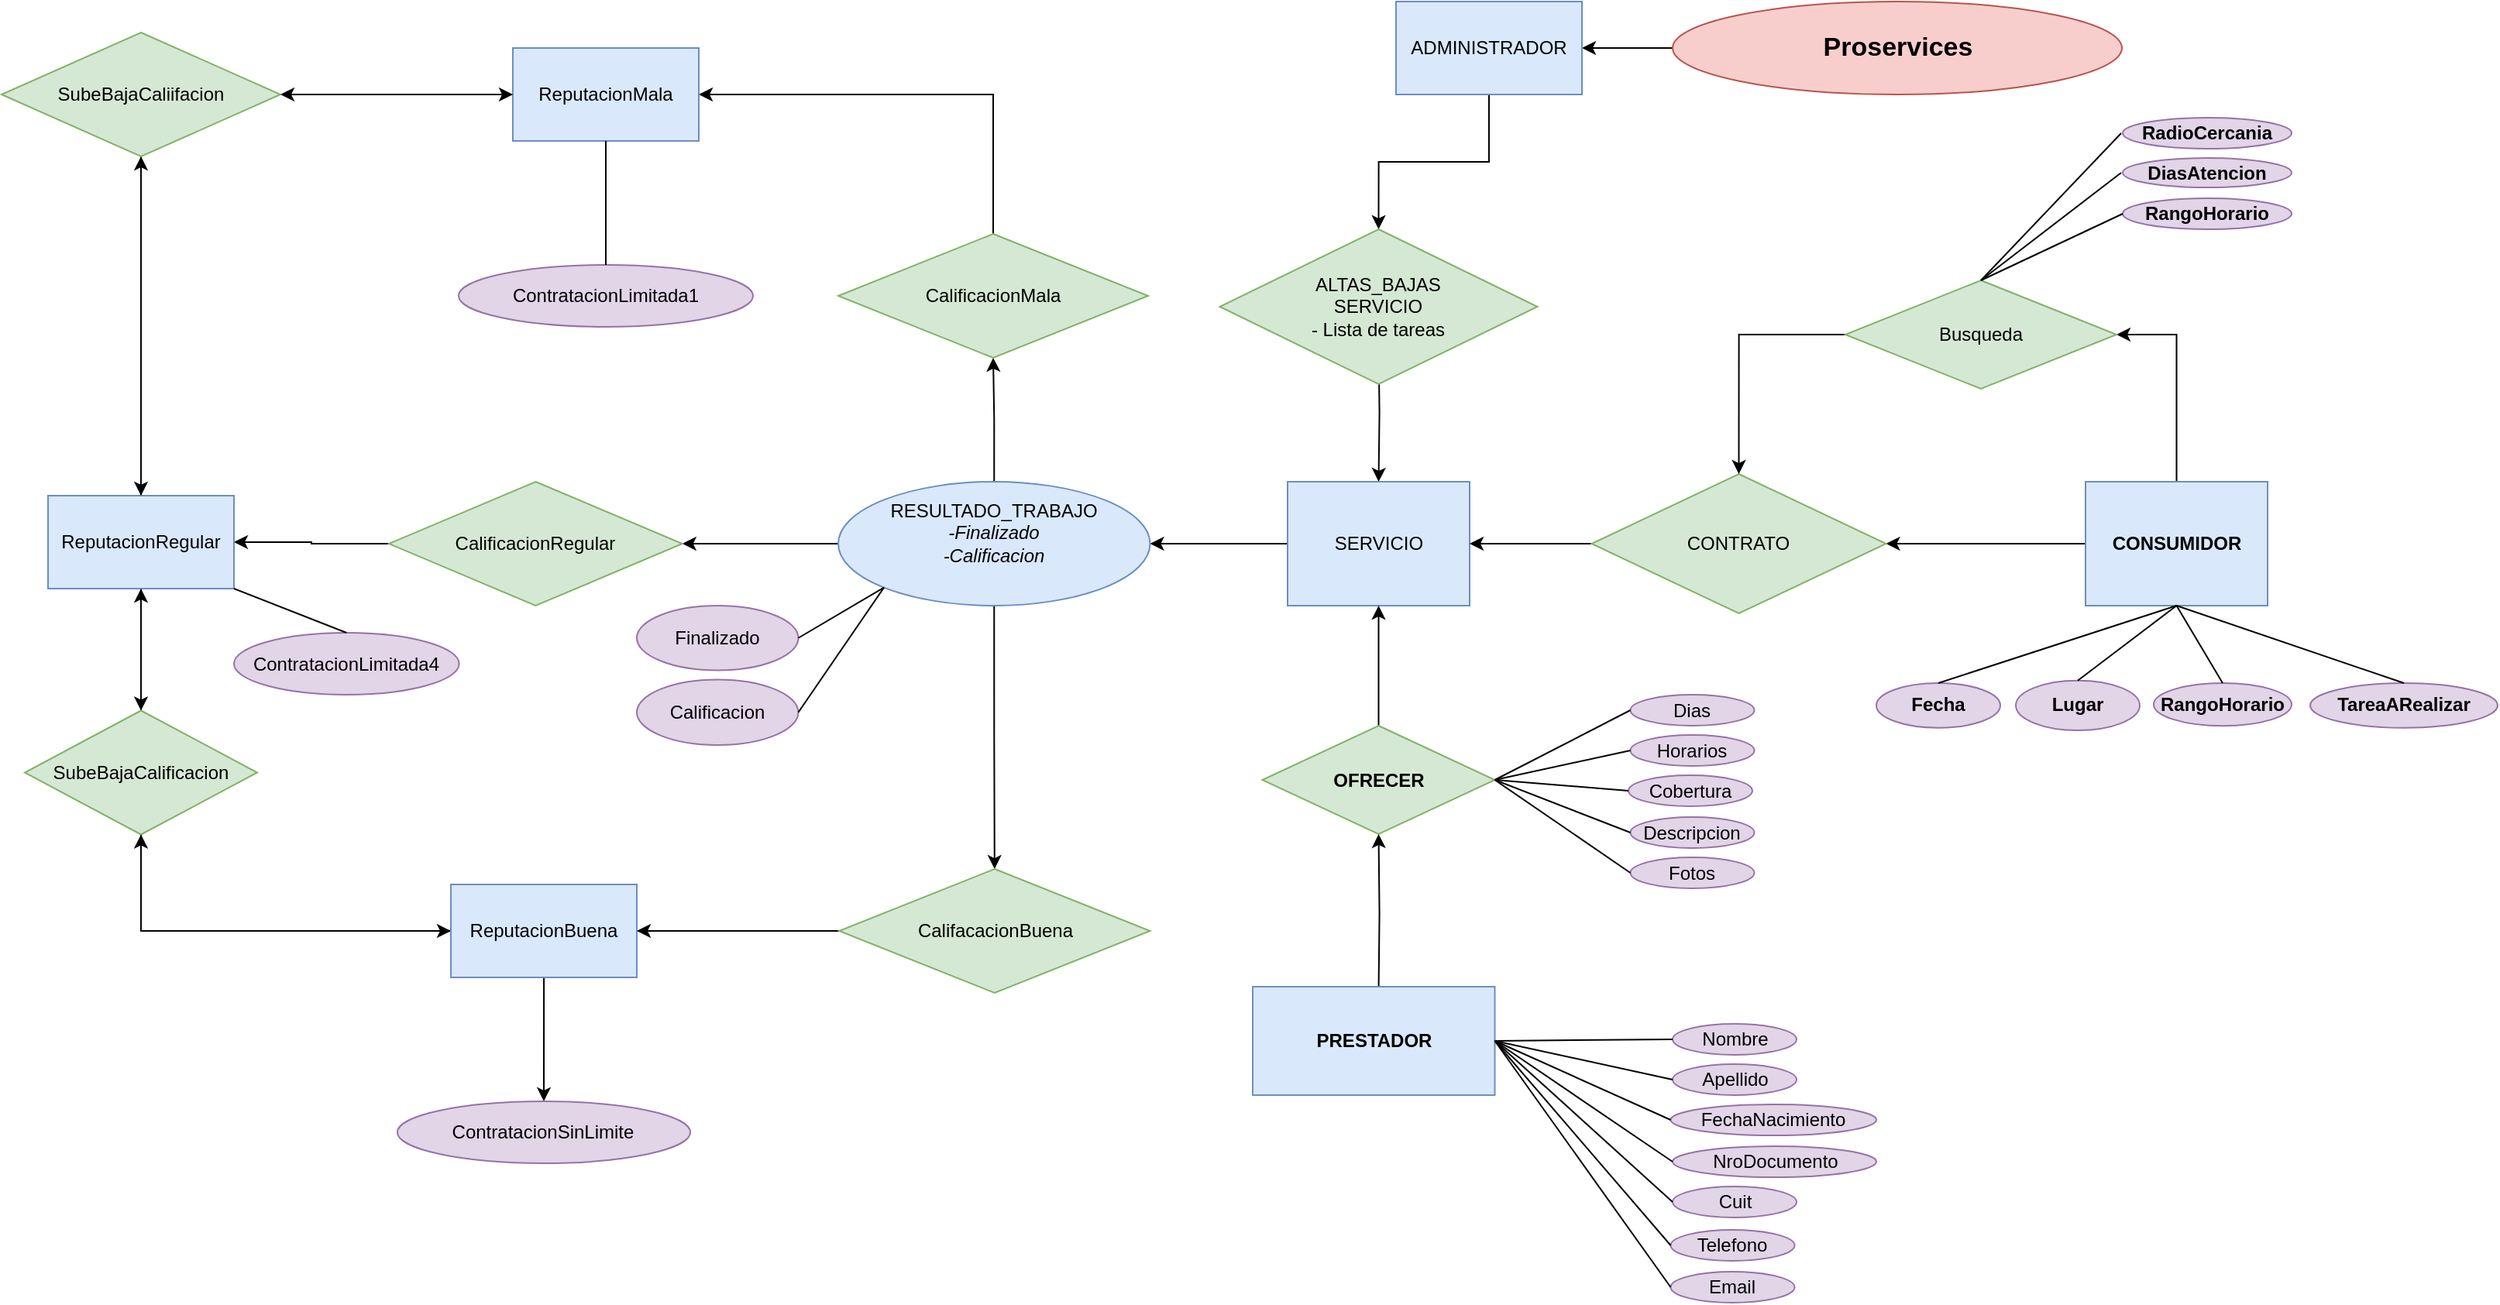 <mxfile version="22.1.3" type="device">
  <diagram name="Página-1" id="ORwudosIWT2M_ZV55Y6_">
    <mxGraphModel dx="2441" dy="856" grid="1" gridSize="10" guides="1" tooltips="1" connect="1" arrows="1" fold="1" page="1" pageScale="1" pageWidth="827" pageHeight="1169" background="none" math="0" shadow="0">
      <root>
        <mxCell id="0" />
        <mxCell id="1" parent="0" />
        <mxCell id="EKwut9ztzNgbHUZFUR4z-126" style="edgeStyle=orthogonalEdgeStyle;rounded=0;orthogonalLoop=1;jettySize=auto;html=1;entryX=1;entryY=0.5;entryDx=0;entryDy=0;fontFamily=Helvetica;fontSize=12;fontColor=default;" edge="1" parent="1" source="EKwut9ztzNgbHUZFUR4z-6" target="EKwut9ztzNgbHUZFUR4z-7">
          <mxGeometry relative="1" as="geometry" />
        </mxCell>
        <mxCell id="EKwut9ztzNgbHUZFUR4z-6" value="&lt;font style=&quot;font-size: 17px;&quot;&gt;&lt;b&gt;Proservices&lt;/b&gt;&lt;/font&gt;" style="ellipse;whiteSpace=wrap;html=1;fillColor=#f8cecc;strokeColor=#b85450;" vertex="1" parent="1">
          <mxGeometry x="358.5" y="10" width="290" height="60" as="geometry" />
        </mxCell>
        <mxCell id="EKwut9ztzNgbHUZFUR4z-125" style="edgeStyle=orthogonalEdgeStyle;rounded=0;orthogonalLoop=1;jettySize=auto;html=1;exitX=0.5;exitY=1;exitDx=0;exitDy=0;entryX=0.5;entryY=0;entryDx=0;entryDy=0;fontFamily=Helvetica;fontSize=12;fontColor=default;" edge="1" parent="1" source="EKwut9ztzNgbHUZFUR4z-7" target="EKwut9ztzNgbHUZFUR4z-9">
          <mxGeometry relative="1" as="geometry" />
        </mxCell>
        <mxCell id="EKwut9ztzNgbHUZFUR4z-7" value="ADMINISTRADOR" style="whiteSpace=wrap;html=1;fillColor=#dae8fc;strokeColor=#6c8ebf;" vertex="1" parent="1">
          <mxGeometry x="180" y="10" width="120" height="60" as="geometry" />
        </mxCell>
        <mxCell id="EKwut9ztzNgbHUZFUR4z-12" value="" style="edgeStyle=orthogonalEdgeStyle;rounded=0;orthogonalLoop=1;jettySize=auto;html=1;" edge="1" parent="1" target="EKwut9ztzNgbHUZFUR4z-11">
          <mxGeometry relative="1" as="geometry">
            <mxPoint x="168.75" y="230" as="sourcePoint" />
          </mxGeometry>
        </mxCell>
        <mxCell id="EKwut9ztzNgbHUZFUR4z-9" value="ALTAS_BAJAS&lt;br&gt;SERVICIO&lt;br&gt;- Lista de tareas" style="rhombus;whiteSpace=wrap;html=1;fillColor=#d5e8d4;strokeColor=#82b366;" vertex="1" parent="1">
          <mxGeometry x="66.25" y="157" width="205" height="100" as="geometry" />
        </mxCell>
        <mxCell id="EKwut9ztzNgbHUZFUR4z-39" value="" style="edgeStyle=orthogonalEdgeStyle;rounded=0;orthogonalLoop=1;jettySize=auto;html=1;" edge="1" parent="1" source="EKwut9ztzNgbHUZFUR4z-11" target="EKwut9ztzNgbHUZFUR4z-38">
          <mxGeometry relative="1" as="geometry" />
        </mxCell>
        <mxCell id="EKwut9ztzNgbHUZFUR4z-11" value="SERVICIO" style="whiteSpace=wrap;html=1;fillColor=#dae8fc;strokeColor=#6c8ebf;" vertex="1" parent="1">
          <mxGeometry x="110" y="320" width="117.5" height="80" as="geometry" />
        </mxCell>
        <mxCell id="EKwut9ztzNgbHUZFUR4z-23" style="edgeStyle=orthogonalEdgeStyle;rounded=0;orthogonalLoop=1;jettySize=auto;html=1;entryX=0.5;entryY=1;entryDx=0;entryDy=0;exitX=0.5;exitY=0;exitDx=0;exitDy=0;" edge="1" parent="1" source="EKwut9ztzNgbHUZFUR4z-14" target="EKwut9ztzNgbHUZFUR4z-11">
          <mxGeometry relative="1" as="geometry">
            <mxPoint x="168.85" y="450.054" as="sourcePoint" />
          </mxGeometry>
        </mxCell>
        <mxCell id="EKwut9ztzNgbHUZFUR4z-14" value="&lt;b&gt;OFRECER&lt;/b&gt;" style="rhombus;whiteSpace=wrap;html=1;fillColor=#d5e8d4;strokeColor=#82b366;" vertex="1" parent="1">
          <mxGeometry x="93.75" y="477.5" width="150" height="70" as="geometry" />
        </mxCell>
        <mxCell id="EKwut9ztzNgbHUZFUR4z-21" style="edgeStyle=orthogonalEdgeStyle;rounded=0;orthogonalLoop=1;jettySize=auto;html=1;exitX=0.5;exitY=0;exitDx=0;exitDy=0;entryX=0.5;entryY=1;entryDx=0;entryDy=0;" edge="1" parent="1" target="EKwut9ztzNgbHUZFUR4z-14">
          <mxGeometry relative="1" as="geometry">
            <mxPoint x="168.75" y="650" as="sourcePoint" />
            <mxPoint x="169" y="590" as="targetPoint" />
          </mxGeometry>
        </mxCell>
        <mxCell id="EKwut9ztzNgbHUZFUR4z-16" value="&lt;b&gt;PRESTADOR&lt;br&gt;&lt;/b&gt;" style="whiteSpace=wrap;html=1;fillColor=#dae8fc;strokeColor=#6c8ebf;align=center;" vertex="1" parent="1">
          <mxGeometry x="87.5" y="646" width="156.25" height="70" as="geometry" />
        </mxCell>
        <mxCell id="EKwut9ztzNgbHUZFUR4z-31" style="edgeStyle=orthogonalEdgeStyle;rounded=0;orthogonalLoop=1;jettySize=auto;html=1;exitX=0;exitY=0.5;exitDx=0;exitDy=0;entryX=1;entryY=0.5;entryDx=0;entryDy=0;" edge="1" parent="1" source="EKwut9ztzNgbHUZFUR4z-24" target="EKwut9ztzNgbHUZFUR4z-27">
          <mxGeometry relative="1" as="geometry" />
        </mxCell>
        <mxCell id="EKwut9ztzNgbHUZFUR4z-112" value="" style="edgeStyle=orthogonalEdgeStyle;rounded=0;orthogonalLoop=1;jettySize=auto;html=1;fontFamily=Helvetica;fontSize=12;fontColor=default;entryX=1;entryY=0.5;entryDx=0;entryDy=0;" edge="1" parent="1" source="EKwut9ztzNgbHUZFUR4z-24" target="EKwut9ztzNgbHUZFUR4z-111">
          <mxGeometry relative="1" as="geometry" />
        </mxCell>
        <mxCell id="EKwut9ztzNgbHUZFUR4z-24" value="&lt;b&gt;CONSUMIDOR&lt;/b&gt;" style="whiteSpace=wrap;html=1;fillColor=#dae8fc;strokeColor=#6c8ebf;" vertex="1" parent="1">
          <mxGeometry x="625" y="320" width="117.5" height="80" as="geometry" />
        </mxCell>
        <mxCell id="EKwut9ztzNgbHUZFUR4z-34" style="edgeStyle=orthogonalEdgeStyle;rounded=0;orthogonalLoop=1;jettySize=auto;html=1;exitX=0;exitY=0.5;exitDx=0;exitDy=0;entryX=1;entryY=0.5;entryDx=0;entryDy=0;" edge="1" parent="1" source="EKwut9ztzNgbHUZFUR4z-27" target="EKwut9ztzNgbHUZFUR4z-11">
          <mxGeometry relative="1" as="geometry" />
        </mxCell>
        <mxCell id="EKwut9ztzNgbHUZFUR4z-27" value="CONTRATO" style="rhombus;whiteSpace=wrap;html=1;fillColor=#d5e8d4;strokeColor=#82b366;" vertex="1" parent="1">
          <mxGeometry x="306.25" y="315" width="190" height="90" as="geometry" />
        </mxCell>
        <mxCell id="EKwut9ztzNgbHUZFUR4z-42" value="" style="edgeStyle=orthogonalEdgeStyle;rounded=0;orthogonalLoop=1;jettySize=auto;html=1;" edge="1" parent="1" source="EKwut9ztzNgbHUZFUR4z-38" target="EKwut9ztzNgbHUZFUR4z-41">
          <mxGeometry relative="1" as="geometry" />
        </mxCell>
        <mxCell id="EKwut9ztzNgbHUZFUR4z-44" value="" style="edgeStyle=orthogonalEdgeStyle;rounded=0;orthogonalLoop=1;jettySize=auto;html=1;" edge="1" parent="1" source="EKwut9ztzNgbHUZFUR4z-38" target="EKwut9ztzNgbHUZFUR4z-43">
          <mxGeometry relative="1" as="geometry" />
        </mxCell>
        <mxCell id="EKwut9ztzNgbHUZFUR4z-46" value="" style="edgeStyle=orthogonalEdgeStyle;rounded=0;orthogonalLoop=1;jettySize=auto;html=1;" edge="1" parent="1" source="EKwut9ztzNgbHUZFUR4z-38" target="EKwut9ztzNgbHUZFUR4z-45">
          <mxGeometry relative="1" as="geometry" />
        </mxCell>
        <mxCell id="EKwut9ztzNgbHUZFUR4z-38" value="RESULTADO_TRABAJO&lt;br&gt;&lt;i&gt;-Finalizado&lt;br&gt;-Calificacion&lt;br&gt;&lt;br&gt;&lt;/i&gt;" style="ellipse;whiteSpace=wrap;html=1;fillColor=#dae8fc;strokeColor=#6c8ebf;" vertex="1" parent="1">
          <mxGeometry x="-180" y="320" width="201.25" height="80" as="geometry" />
        </mxCell>
        <mxCell id="EKwut9ztzNgbHUZFUR4z-131" style="edgeStyle=orthogonalEdgeStyle;rounded=0;orthogonalLoop=1;jettySize=auto;html=1;exitX=0.5;exitY=0;exitDx=0;exitDy=0;entryX=1;entryY=0.5;entryDx=0;entryDy=0;fontFamily=Helvetica;fontSize=12;fontColor=default;" edge="1" parent="1" source="EKwut9ztzNgbHUZFUR4z-41" target="EKwut9ztzNgbHUZFUR4z-129">
          <mxGeometry relative="1" as="geometry">
            <Array as="points">
              <mxPoint x="-80" y="70" />
            </Array>
          </mxGeometry>
        </mxCell>
        <mxCell id="EKwut9ztzNgbHUZFUR4z-41" value="CalificacionMala" style="rhombus;whiteSpace=wrap;html=1;fillColor=#d5e8d4;strokeColor=#82b366;" vertex="1" parent="1">
          <mxGeometry x="-180" y="160" width="200" height="80" as="geometry" />
        </mxCell>
        <mxCell id="EKwut9ztzNgbHUZFUR4z-133" value="" style="edgeStyle=orthogonalEdgeStyle;rounded=0;orthogonalLoop=1;jettySize=auto;html=1;fontFamily=Helvetica;fontSize=12;fontColor=default;" edge="1" parent="1" source="EKwut9ztzNgbHUZFUR4z-43" target="EKwut9ztzNgbHUZFUR4z-132">
          <mxGeometry relative="1" as="geometry" />
        </mxCell>
        <mxCell id="EKwut9ztzNgbHUZFUR4z-43" value="CalificacionRegular" style="rhombus;whiteSpace=wrap;html=1;fillColor=#d5e8d4;strokeColor=#82b366;" vertex="1" parent="1">
          <mxGeometry x="-470" y="320" width="189.38" height="80" as="geometry" />
        </mxCell>
        <mxCell id="EKwut9ztzNgbHUZFUR4z-106" value="" style="edgeStyle=orthogonalEdgeStyle;rounded=0;orthogonalLoop=1;jettySize=auto;html=1;fontFamily=Helvetica;fontSize=12;fontColor=default;" edge="1" parent="1" source="EKwut9ztzNgbHUZFUR4z-45" target="EKwut9ztzNgbHUZFUR4z-105">
          <mxGeometry relative="1" as="geometry" />
        </mxCell>
        <mxCell id="EKwut9ztzNgbHUZFUR4z-145" value="" style="edgeStyle=orthogonalEdgeStyle;rounded=0;orthogonalLoop=1;jettySize=auto;html=1;fontFamily=Helvetica;fontSize=12;fontColor=default;" edge="1" parent="1" source="EKwut9ztzNgbHUZFUR4z-45" target="EKwut9ztzNgbHUZFUR4z-144">
          <mxGeometry relative="1" as="geometry" />
        </mxCell>
        <mxCell id="EKwut9ztzNgbHUZFUR4z-45" value="CalifacacionBuena" style="rhombus;whiteSpace=wrap;html=1;fillColor=#d5e8d4;strokeColor=#82b366;" vertex="1" parent="1">
          <mxGeometry x="-179.38" y="570" width="200.63" height="80" as="geometry" />
        </mxCell>
        <mxCell id="EKwut9ztzNgbHUZFUR4z-49" value="Cobertura" style="ellipse;whiteSpace=wrap;html=1;fillColor=#e1d5e7;strokeColor=#9673a6;" vertex="1" parent="1">
          <mxGeometry x="330" y="509.5" width="80" height="20" as="geometry" />
        </mxCell>
        <mxCell id="EKwut9ztzNgbHUZFUR4z-50" value="Descripcion" style="ellipse;whiteSpace=wrap;html=1;fillColor=#e1d5e7;strokeColor=#9673a6;" vertex="1" parent="1">
          <mxGeometry x="331.25" y="536.5" width="80" height="20" as="geometry" />
        </mxCell>
        <mxCell id="EKwut9ztzNgbHUZFUR4z-56" value="Fotos" style="ellipse;whiteSpace=wrap;html=1;fillColor=#e1d5e7;strokeColor=#9673a6;" vertex="1" parent="1">
          <mxGeometry x="331.25" y="562.5" width="80" height="20" as="geometry" />
        </mxCell>
        <mxCell id="EKwut9ztzNgbHUZFUR4z-57" value="Horarios" style="ellipse;whiteSpace=wrap;html=1;fillColor=#e1d5e7;strokeColor=#9673a6;" vertex="1" parent="1">
          <mxGeometry x="331.25" y="483.5" width="80" height="20" as="geometry" />
        </mxCell>
        <mxCell id="EKwut9ztzNgbHUZFUR4z-59" value="Dias" style="ellipse;whiteSpace=wrap;html=1;fillColor=#e1d5e7;strokeColor=#9673a6;" vertex="1" parent="1">
          <mxGeometry x="331.25" y="457.5" width="80" height="20" as="geometry" />
        </mxCell>
        <mxCell id="EKwut9ztzNgbHUZFUR4z-63" value="" style="endArrow=none;html=1;rounded=0;fontFamily=Helvetica;fontSize=12;fontColor=default;entryX=0;entryY=0.5;entryDx=0;entryDy=0;exitX=1;exitY=0.5;exitDx=0;exitDy=0;" edge="1" parent="1" source="EKwut9ztzNgbHUZFUR4z-14" target="EKwut9ztzNgbHUZFUR4z-59">
          <mxGeometry width="50" height="50" relative="1" as="geometry">
            <mxPoint x="340" y="530" as="sourcePoint" />
            <mxPoint x="390" y="480" as="targetPoint" />
            <Array as="points" />
          </mxGeometry>
        </mxCell>
        <mxCell id="EKwut9ztzNgbHUZFUR4z-64" value="" style="endArrow=none;html=1;rounded=0;fontFamily=Helvetica;fontSize=12;fontColor=default;exitX=0;exitY=0.5;exitDx=0;exitDy=0;entryX=1;entryY=0.5;entryDx=0;entryDy=0;" edge="1" parent="1" source="EKwut9ztzNgbHUZFUR4z-50" target="EKwut9ztzNgbHUZFUR4z-14">
          <mxGeometry width="50" height="50" relative="1" as="geometry">
            <mxPoint x="340" y="530" as="sourcePoint" />
            <mxPoint x="300" y="510" as="targetPoint" />
          </mxGeometry>
        </mxCell>
        <mxCell id="EKwut9ztzNgbHUZFUR4z-66" value="" style="endArrow=none;html=1;rounded=0;fontFamily=Helvetica;fontSize=12;fontColor=default;entryX=1;entryY=0.5;entryDx=0;entryDy=0;exitX=0;exitY=0.5;exitDx=0;exitDy=0;" edge="1" parent="1" source="EKwut9ztzNgbHUZFUR4z-56" target="EKwut9ztzNgbHUZFUR4z-14">
          <mxGeometry width="50" height="50" relative="1" as="geometry">
            <mxPoint x="340" y="530" as="sourcePoint" />
            <mxPoint x="390" y="480" as="targetPoint" />
          </mxGeometry>
        </mxCell>
        <mxCell id="EKwut9ztzNgbHUZFUR4z-68" value="" style="endArrow=none;html=1;rounded=0;fontFamily=Helvetica;fontSize=12;fontColor=default;exitX=1;exitY=0.5;exitDx=0;exitDy=0;entryX=0;entryY=0.5;entryDx=0;entryDy=0;" edge="1" parent="1" source="EKwut9ztzNgbHUZFUR4z-14" target="EKwut9ztzNgbHUZFUR4z-49">
          <mxGeometry width="50" height="50" relative="1" as="geometry">
            <mxPoint x="340" y="530" as="sourcePoint" />
            <mxPoint x="390" y="480" as="targetPoint" />
          </mxGeometry>
        </mxCell>
        <mxCell id="EKwut9ztzNgbHUZFUR4z-69" value="" style="endArrow=none;html=1;rounded=0;fontFamily=Helvetica;fontSize=12;fontColor=default;exitX=1;exitY=0.5;exitDx=0;exitDy=0;entryX=0;entryY=0.5;entryDx=0;entryDy=0;" edge="1" parent="1" source="EKwut9ztzNgbHUZFUR4z-14" target="EKwut9ztzNgbHUZFUR4z-57">
          <mxGeometry width="50" height="50" relative="1" as="geometry">
            <mxPoint x="340" y="530" as="sourcePoint" />
            <mxPoint x="330" y="490" as="targetPoint" />
          </mxGeometry>
        </mxCell>
        <mxCell id="EKwut9ztzNgbHUZFUR4z-70" value="FechaNacimiento" style="ellipse;whiteSpace=wrap;html=1;fillColor=#e1d5e7;strokeColor=#9673a6;" vertex="1" parent="1">
          <mxGeometry x="357.25" y="722" width="132.75" height="20" as="geometry" />
        </mxCell>
        <mxCell id="EKwut9ztzNgbHUZFUR4z-71" value="NroDocumento" style="ellipse;whiteSpace=wrap;html=1;fillColor=#e1d5e7;strokeColor=#9673a6;" vertex="1" parent="1">
          <mxGeometry x="358.5" y="749" width="131.5" height="20" as="geometry" />
        </mxCell>
        <mxCell id="EKwut9ztzNgbHUZFUR4z-72" value="Cuit" style="ellipse;whiteSpace=wrap;html=1;fillColor=#e1d5e7;strokeColor=#9673a6;" vertex="1" parent="1">
          <mxGeometry x="358.5" y="775" width="80" height="20" as="geometry" />
        </mxCell>
        <mxCell id="EKwut9ztzNgbHUZFUR4z-73" value="Apellido" style="ellipse;whiteSpace=wrap;html=1;fillColor=#e1d5e7;strokeColor=#9673a6;" vertex="1" parent="1">
          <mxGeometry x="358.5" y="696" width="80" height="20" as="geometry" />
        </mxCell>
        <mxCell id="EKwut9ztzNgbHUZFUR4z-74" value="Nombre" style="ellipse;whiteSpace=wrap;html=1;fillColor=#e1d5e7;strokeColor=#9673a6;" vertex="1" parent="1">
          <mxGeometry x="358.5" y="670" width="80" height="20" as="geometry" />
        </mxCell>
        <mxCell id="EKwut9ztzNgbHUZFUR4z-76" value="" style="endArrow=none;html=1;rounded=0;fontFamily=Helvetica;fontSize=12;fontColor=default;exitX=0;exitY=0.5;exitDx=0;exitDy=0;entryX=1;entryY=0.5;entryDx=0;entryDy=0;" edge="1" parent="1" source="EKwut9ztzNgbHUZFUR4z-71" target="EKwut9ztzNgbHUZFUR4z-16">
          <mxGeometry width="50" height="50" relative="1" as="geometry">
            <mxPoint x="367.25" y="742.5" as="sourcePoint" />
            <mxPoint x="271.25" y="725.5" as="targetPoint" />
          </mxGeometry>
        </mxCell>
        <mxCell id="EKwut9ztzNgbHUZFUR4z-78" value="" style="endArrow=none;html=1;rounded=0;fontFamily=Helvetica;fontSize=12;fontColor=default;entryX=0;entryY=0.5;entryDx=0;entryDy=0;exitX=1;exitY=0.5;exitDx=0;exitDy=0;" edge="1" parent="1" target="EKwut9ztzNgbHUZFUR4z-70" source="EKwut9ztzNgbHUZFUR4z-16">
          <mxGeometry width="50" height="50" relative="1" as="geometry">
            <mxPoint x="250" y="680" as="sourcePoint" />
            <mxPoint x="417.25" y="692.5" as="targetPoint" />
          </mxGeometry>
        </mxCell>
        <mxCell id="EKwut9ztzNgbHUZFUR4z-79" value="" style="endArrow=none;html=1;rounded=0;fontFamily=Helvetica;fontSize=12;fontColor=default;exitX=1;exitY=0.5;exitDx=0;exitDy=0;entryX=0;entryY=0.5;entryDx=0;entryDy=0;" edge="1" parent="1" target="EKwut9ztzNgbHUZFUR4z-73" source="EKwut9ztzNgbHUZFUR4z-16">
          <mxGeometry width="50" height="50" relative="1" as="geometry">
            <mxPoint x="271.25" y="725.5" as="sourcePoint" />
            <mxPoint x="357.25" y="702.5" as="targetPoint" />
          </mxGeometry>
        </mxCell>
        <mxCell id="EKwut9ztzNgbHUZFUR4z-81" value="Telefono" style="ellipse;whiteSpace=wrap;html=1;fillColor=#e1d5e7;strokeColor=#9673a6;" vertex="1" parent="1">
          <mxGeometry x="357.25" y="803" width="80" height="20" as="geometry" />
        </mxCell>
        <mxCell id="EKwut9ztzNgbHUZFUR4z-82" value="Email" style="ellipse;whiteSpace=wrap;html=1;fillColor=#e1d5e7;strokeColor=#9673a6;" vertex="1" parent="1">
          <mxGeometry x="357.25" y="830" width="80" height="20" as="geometry" />
        </mxCell>
        <mxCell id="EKwut9ztzNgbHUZFUR4z-84" value="" style="endArrow=none;html=1;rounded=0;fontFamily=Helvetica;fontSize=12;fontColor=default;entryX=0;entryY=0.5;entryDx=0;entryDy=0;exitX=1;exitY=0.5;exitDx=0;exitDy=0;" edge="1" parent="1" source="EKwut9ztzNgbHUZFUR4z-16" target="EKwut9ztzNgbHUZFUR4z-81">
          <mxGeometry width="50" height="50" relative="1" as="geometry">
            <mxPoint x="280" y="730" as="sourcePoint" />
            <mxPoint x="400" y="610" as="targetPoint" />
          </mxGeometry>
        </mxCell>
        <mxCell id="EKwut9ztzNgbHUZFUR4z-86" value="" style="endArrow=none;html=1;rounded=0;fontFamily=Helvetica;fontSize=12;fontColor=default;exitX=0;exitY=0.5;exitDx=0;exitDy=0;entryX=1;entryY=0.5;entryDx=0;entryDy=0;" edge="1" parent="1" source="EKwut9ztzNgbHUZFUR4z-72" target="EKwut9ztzNgbHUZFUR4z-16">
          <mxGeometry width="50" height="50" relative="1" as="geometry">
            <mxPoint x="350" y="760" as="sourcePoint" />
            <mxPoint x="400" y="710" as="targetPoint" />
          </mxGeometry>
        </mxCell>
        <mxCell id="EKwut9ztzNgbHUZFUR4z-87" value="" style="endArrow=none;html=1;rounded=0;fontFamily=Helvetica;fontSize=12;fontColor=default;exitX=0;exitY=0.5;exitDx=0;exitDy=0;entryX=1;entryY=0.5;entryDx=0;entryDy=0;" edge="1" parent="1" source="EKwut9ztzNgbHUZFUR4z-82" target="EKwut9ztzNgbHUZFUR4z-16">
          <mxGeometry width="50" height="50" relative="1" as="geometry">
            <mxPoint x="350" y="760" as="sourcePoint" />
            <mxPoint x="400" y="710" as="targetPoint" />
          </mxGeometry>
        </mxCell>
        <mxCell id="EKwut9ztzNgbHUZFUR4z-88" value="" style="endArrow=none;html=1;rounded=0;fontFamily=Helvetica;fontSize=12;fontColor=default;entryX=0;entryY=0.5;entryDx=0;entryDy=0;exitX=1;exitY=0.5;exitDx=0;exitDy=0;" edge="1" parent="1" source="EKwut9ztzNgbHUZFUR4z-16" target="EKwut9ztzNgbHUZFUR4z-74">
          <mxGeometry width="50" height="50" relative="1" as="geometry">
            <mxPoint x="350" y="760" as="sourcePoint" />
            <mxPoint x="400" y="710" as="targetPoint" />
          </mxGeometry>
        </mxCell>
        <mxCell id="EKwut9ztzNgbHUZFUR4z-91" value="RangoHorario" style="ellipse;whiteSpace=wrap;html=1;fillColor=#e1d5e7;strokeColor=#9673a6;fontStyle=1" vertex="1" parent="1">
          <mxGeometry x="669" y="450" width="89" height="27.62" as="geometry" />
        </mxCell>
        <mxCell id="EKwut9ztzNgbHUZFUR4z-92" value="TareaARealizar" style="ellipse;whiteSpace=wrap;html=1;fillColor=#e1d5e7;strokeColor=#9673a6;fontStyle=1" vertex="1" parent="1">
          <mxGeometry x="770" y="450" width="121" height="28.87" as="geometry" />
        </mxCell>
        <mxCell id="EKwut9ztzNgbHUZFUR4z-93" value="Lugar" style="ellipse;whiteSpace=wrap;html=1;fillColor=#e1d5e7;strokeColor=#9673a6;fontStyle=1" vertex="1" parent="1">
          <mxGeometry x="580" y="448.37" width="80" height="32.12" as="geometry" />
        </mxCell>
        <mxCell id="EKwut9ztzNgbHUZFUR4z-94" value="Fecha" style="ellipse;whiteSpace=wrap;html=1;fillColor=#e1d5e7;strokeColor=#9673a6;fontStyle=1" vertex="1" parent="1">
          <mxGeometry x="490" y="450" width="80" height="28.87" as="geometry" />
        </mxCell>
        <mxCell id="EKwut9ztzNgbHUZFUR4z-101" value="Calificacion" style="ellipse;whiteSpace=wrap;html=1;fillColor=#e1d5e7;strokeColor=#9673a6;" vertex="1" parent="1">
          <mxGeometry x="-310" y="447.75" width="104.25" height="42.25" as="geometry" />
        </mxCell>
        <mxCell id="EKwut9ztzNgbHUZFUR4z-102" value="Finalizado" style="ellipse;whiteSpace=wrap;html=1;fillColor=#e1d5e7;strokeColor=#9673a6;" vertex="1" parent="1">
          <mxGeometry x="-310" y="400" width="104.25" height="41.75" as="geometry" />
        </mxCell>
        <mxCell id="EKwut9ztzNgbHUZFUR4z-103" value="" style="endArrow=none;html=1;rounded=0;fontFamily=Helvetica;fontSize=12;fontColor=default;entryX=1;entryY=0.5;entryDx=0;entryDy=0;exitX=0;exitY=1;exitDx=0;exitDy=0;" edge="1" parent="1" target="EKwut9ztzNgbHUZFUR4z-101" source="EKwut9ztzNgbHUZFUR4z-38">
          <mxGeometry width="50" height="50" relative="1" as="geometry">
            <mxPoint x="-470" y="495.25" as="sourcePoint" />
            <mxPoint x="-324" y="462.25" as="targetPoint" />
            <Array as="points" />
          </mxGeometry>
        </mxCell>
        <mxCell id="EKwut9ztzNgbHUZFUR4z-104" value="" style="endArrow=none;html=1;rounded=0;fontFamily=Helvetica;fontSize=12;fontColor=default;exitX=0;exitY=1;exitDx=0;exitDy=0;entryX=1;entryY=0.5;entryDx=0;entryDy=0;" edge="1" parent="1" target="EKwut9ztzNgbHUZFUR4z-102" source="EKwut9ztzNgbHUZFUR4z-38">
          <mxGeometry width="50" height="50" relative="1" as="geometry">
            <mxPoint x="-470" y="495.25" as="sourcePoint" />
            <mxPoint x="-270" y="510" as="targetPoint" />
          </mxGeometry>
        </mxCell>
        <mxCell id="EKwut9ztzNgbHUZFUR4z-105" value="ContratacionSinLimite" style="ellipse;whiteSpace=wrap;html=1;fillColor=#e1d5e7;strokeColor=#9673a6;" vertex="1" parent="1">
          <mxGeometry x="-464.54" y="720" width="189.07" height="40" as="geometry" />
        </mxCell>
        <mxCell id="EKwut9ztzNgbHUZFUR4z-107" value="ContratacionLimitada4" style="ellipse;whiteSpace=wrap;html=1;fillColor=#e1d5e7;strokeColor=#9673a6;" vertex="1" parent="1">
          <mxGeometry x="-570" y="417.5" width="145.31" height="40" as="geometry" />
        </mxCell>
        <mxCell id="EKwut9ztzNgbHUZFUR4z-109" value="ContratacionLimitada1" style="ellipse;whiteSpace=wrap;html=1;fillColor=#e1d5e7;strokeColor=#9673a6;" vertex="1" parent="1">
          <mxGeometry x="-425" y="180" width="190" height="40" as="geometry" />
        </mxCell>
        <mxCell id="EKwut9ztzNgbHUZFUR4z-123" style="edgeStyle=orthogonalEdgeStyle;rounded=0;orthogonalLoop=1;jettySize=auto;html=1;exitX=0;exitY=0.5;exitDx=0;exitDy=0;entryX=0.5;entryY=0;entryDx=0;entryDy=0;fontFamily=Helvetica;fontSize=12;fontColor=default;" edge="1" parent="1" source="EKwut9ztzNgbHUZFUR4z-111" target="EKwut9ztzNgbHUZFUR4z-27">
          <mxGeometry relative="1" as="geometry" />
        </mxCell>
        <mxCell id="EKwut9ztzNgbHUZFUR4z-111" value="Busqueda" style="rhombus;whiteSpace=wrap;html=1;fillColor=#d5e8d4;strokeColor=#82b366;" vertex="1" parent="1">
          <mxGeometry x="470" y="190" width="175" height="70" as="geometry" />
        </mxCell>
        <mxCell id="EKwut9ztzNgbHUZFUR4z-113" value="RangoHorario" style="ellipse;whiteSpace=wrap;html=1;fillColor=#e1d5e7;strokeColor=#9673a6;fontStyle=1" vertex="1" parent="1">
          <mxGeometry x="649" y="137" width="109" height="20" as="geometry" />
        </mxCell>
        <mxCell id="EKwut9ztzNgbHUZFUR4z-115" value="DiasAtencion" style="ellipse;whiteSpace=wrap;html=1;fillColor=#e1d5e7;strokeColor=#9673a6;fontStyle=1" vertex="1" parent="1">
          <mxGeometry x="649" y="111" width="109" height="19" as="geometry" />
        </mxCell>
        <mxCell id="EKwut9ztzNgbHUZFUR4z-116" value="RadioCercania" style="ellipse;whiteSpace=wrap;html=1;fillColor=#e1d5e7;strokeColor=#9673a6;fontStyle=1" vertex="1" parent="1">
          <mxGeometry x="649" y="85" width="109" height="20" as="geometry" />
        </mxCell>
        <mxCell id="EKwut9ztzNgbHUZFUR4z-118" value="" style="endArrow=none;html=1;rounded=0;fontFamily=Helvetica;fontSize=12;fontColor=default;entryX=0;entryY=0.5;entryDx=0;entryDy=0;exitX=0.5;exitY=0;exitDx=0;exitDy=0;" edge="1" parent="1" source="EKwut9ztzNgbHUZFUR4z-111">
          <mxGeometry width="50" height="50" relative="1" as="geometry">
            <mxPoint x="408.25" y="207.5" as="sourcePoint" />
            <mxPoint x="648" y="95" as="targetPoint" />
          </mxGeometry>
        </mxCell>
        <mxCell id="EKwut9ztzNgbHUZFUR4z-120" value="" style="endArrow=none;html=1;rounded=0;fontFamily=Helvetica;fontSize=12;fontColor=default;entryX=0;entryY=0.5;entryDx=0;entryDy=0;exitX=0.5;exitY=0;exitDx=0;exitDy=0;" edge="1" parent="1" source="EKwut9ztzNgbHUZFUR4z-111">
          <mxGeometry width="50" height="50" relative="1" as="geometry">
            <mxPoint x="560" y="190" as="sourcePoint" />
            <mxPoint x="648" y="120.5" as="targetPoint" />
          </mxGeometry>
        </mxCell>
        <mxCell id="EKwut9ztzNgbHUZFUR4z-121" value="" style="endArrow=none;html=1;rounded=0;fontFamily=Helvetica;fontSize=12;fontColor=default;exitX=0.5;exitY=0;exitDx=0;exitDy=0;entryX=0;entryY=0.5;entryDx=0;entryDy=0;" edge="1" parent="1" source="EKwut9ztzNgbHUZFUR4z-111" target="EKwut9ztzNgbHUZFUR4z-113">
          <mxGeometry width="50" height="50" relative="1" as="geometry">
            <mxPoint x="409.25" y="207.5" as="sourcePoint" />
            <mxPoint x="348" y="150" as="targetPoint" />
          </mxGeometry>
        </mxCell>
        <mxCell id="EKwut9ztzNgbHUZFUR4z-135" value="" style="edgeStyle=orthogonalEdgeStyle;rounded=0;orthogonalLoop=1;jettySize=auto;html=1;fontFamily=Helvetica;fontSize=12;fontColor=default;" edge="1" parent="1" source="EKwut9ztzNgbHUZFUR4z-129" target="EKwut9ztzNgbHUZFUR4z-134">
          <mxGeometry relative="1" as="geometry" />
        </mxCell>
        <mxCell id="EKwut9ztzNgbHUZFUR4z-129" value="ReputacionMala" style="rounded=0;whiteSpace=wrap;html=1;pointerEvents=1;strokeColor=#6c8ebf;strokeWidth=1;align=center;verticalAlign=middle;fontFamily=Helvetica;fontSize=12;fillColor=#dae8fc;" vertex="1" parent="1">
          <mxGeometry x="-390" y="40" width="120" height="60" as="geometry" />
        </mxCell>
        <mxCell id="EKwut9ztzNgbHUZFUR4z-141" value="" style="edgeStyle=orthogonalEdgeStyle;rounded=0;orthogonalLoop=1;jettySize=auto;html=1;fontFamily=Helvetica;fontSize=12;fontColor=default;" edge="1" parent="1" source="EKwut9ztzNgbHUZFUR4z-132" target="EKwut9ztzNgbHUZFUR4z-140">
          <mxGeometry relative="1" as="geometry" />
        </mxCell>
        <mxCell id="EKwut9ztzNgbHUZFUR4z-150" style="edgeStyle=orthogonalEdgeStyle;rounded=0;orthogonalLoop=1;jettySize=auto;html=1;entryX=0.5;entryY=1;entryDx=0;entryDy=0;fontFamily=Helvetica;fontSize=12;fontColor=default;" edge="1" parent="1" source="EKwut9ztzNgbHUZFUR4z-132" target="EKwut9ztzNgbHUZFUR4z-134">
          <mxGeometry relative="1" as="geometry" />
        </mxCell>
        <mxCell id="EKwut9ztzNgbHUZFUR4z-132" value="ReputacionRegular" style="whiteSpace=wrap;html=1;fillColor=#dae8fc;strokeColor=#6c8ebf;" vertex="1" parent="1">
          <mxGeometry x="-690" y="329" width="120" height="60" as="geometry" />
        </mxCell>
        <mxCell id="EKwut9ztzNgbHUZFUR4z-138" style="edgeStyle=orthogonalEdgeStyle;rounded=0;orthogonalLoop=1;jettySize=auto;html=1;entryX=0.5;entryY=0;entryDx=0;entryDy=0;fontFamily=Helvetica;fontSize=12;fontColor=default;" edge="1" parent="1" source="EKwut9ztzNgbHUZFUR4z-134" target="EKwut9ztzNgbHUZFUR4z-132">
          <mxGeometry relative="1" as="geometry" />
        </mxCell>
        <mxCell id="EKwut9ztzNgbHUZFUR4z-151" style="edgeStyle=orthogonalEdgeStyle;rounded=0;orthogonalLoop=1;jettySize=auto;html=1;fontFamily=Helvetica;fontSize=12;fontColor=default;" edge="1" parent="1" source="EKwut9ztzNgbHUZFUR4z-134" target="EKwut9ztzNgbHUZFUR4z-129">
          <mxGeometry relative="1" as="geometry" />
        </mxCell>
        <mxCell id="EKwut9ztzNgbHUZFUR4z-134" value="SubeBajaCaliifacion" style="rhombus;whiteSpace=wrap;html=1;fillColor=#d5e8d4;strokeColor=#82b366;rounded=0;strokeWidth=1;" vertex="1" parent="1">
          <mxGeometry x="-720" y="30" width="180" height="80" as="geometry" />
        </mxCell>
        <mxCell id="EKwut9ztzNgbHUZFUR4z-147" style="edgeStyle=orthogonalEdgeStyle;rounded=0;orthogonalLoop=1;jettySize=auto;html=1;exitX=0.5;exitY=1;exitDx=0;exitDy=0;entryX=0;entryY=0.5;entryDx=0;entryDy=0;fontFamily=Helvetica;fontSize=12;fontColor=default;" edge="1" parent="1" source="EKwut9ztzNgbHUZFUR4z-140" target="EKwut9ztzNgbHUZFUR4z-144">
          <mxGeometry relative="1" as="geometry" />
        </mxCell>
        <mxCell id="EKwut9ztzNgbHUZFUR4z-149" style="edgeStyle=orthogonalEdgeStyle;rounded=0;orthogonalLoop=1;jettySize=auto;html=1;entryX=0.5;entryY=1;entryDx=0;entryDy=0;fontFamily=Helvetica;fontSize=12;fontColor=default;" edge="1" parent="1" source="EKwut9ztzNgbHUZFUR4z-140" target="EKwut9ztzNgbHUZFUR4z-132">
          <mxGeometry relative="1" as="geometry" />
        </mxCell>
        <mxCell id="EKwut9ztzNgbHUZFUR4z-140" value="SubeBajaCalificacion" style="rhombus;whiteSpace=wrap;html=1;fillColor=#d5e8d4;strokeColor=#82b366;" vertex="1" parent="1">
          <mxGeometry x="-705" y="467.75" width="150" height="80" as="geometry" />
        </mxCell>
        <mxCell id="EKwut9ztzNgbHUZFUR4z-148" style="edgeStyle=orthogonalEdgeStyle;rounded=0;orthogonalLoop=1;jettySize=auto;html=1;entryX=0.5;entryY=1;entryDx=0;entryDy=0;fontFamily=Helvetica;fontSize=12;fontColor=default;" edge="1" parent="1" source="EKwut9ztzNgbHUZFUR4z-144" target="EKwut9ztzNgbHUZFUR4z-140">
          <mxGeometry relative="1" as="geometry" />
        </mxCell>
        <mxCell id="EKwut9ztzNgbHUZFUR4z-144" value="ReputacionBuena" style="whiteSpace=wrap;html=1;fillColor=#dae8fc;strokeColor=#6c8ebf;" vertex="1" parent="1">
          <mxGeometry x="-430.005" y="580" width="120" height="60" as="geometry" />
        </mxCell>
        <mxCell id="EKwut9ztzNgbHUZFUR4z-152" value="" style="endArrow=none;html=1;rounded=0;fontFamily=Helvetica;fontSize=12;fontColor=default;exitX=0.5;exitY=0;exitDx=0;exitDy=0;entryX=0.5;entryY=1;entryDx=0;entryDy=0;" edge="1" parent="1" source="EKwut9ztzNgbHUZFUR4z-93" target="EKwut9ztzNgbHUZFUR4z-24">
          <mxGeometry width="50" height="50" relative="1" as="geometry">
            <mxPoint x="40" y="440" as="sourcePoint" />
            <mxPoint x="90" y="390" as="targetPoint" />
          </mxGeometry>
        </mxCell>
        <mxCell id="EKwut9ztzNgbHUZFUR4z-154" value="" style="endArrow=none;html=1;rounded=0;fontFamily=Helvetica;fontSize=12;fontColor=default;exitX=0.5;exitY=0;exitDx=0;exitDy=0;entryX=0.5;entryY=1;entryDx=0;entryDy=0;" edge="1" parent="1" source="EKwut9ztzNgbHUZFUR4z-94" target="EKwut9ztzNgbHUZFUR4z-24">
          <mxGeometry width="50" height="50" relative="1" as="geometry">
            <mxPoint x="40" y="440" as="sourcePoint" />
            <mxPoint x="90" y="390" as="targetPoint" />
          </mxGeometry>
        </mxCell>
        <mxCell id="EKwut9ztzNgbHUZFUR4z-156" value="" style="endArrow=none;html=1;rounded=0;fontFamily=Helvetica;fontSize=12;fontColor=default;entryX=0.5;entryY=1;entryDx=0;entryDy=0;exitX=0.5;exitY=0;exitDx=0;exitDy=0;" edge="1" parent="1" source="EKwut9ztzNgbHUZFUR4z-91" target="EKwut9ztzNgbHUZFUR4z-24">
          <mxGeometry width="50" height="50" relative="1" as="geometry">
            <mxPoint x="570" y="430" as="sourcePoint" />
            <mxPoint x="620" y="380" as="targetPoint" />
          </mxGeometry>
        </mxCell>
        <mxCell id="EKwut9ztzNgbHUZFUR4z-157" value="" style="endArrow=none;html=1;rounded=0;fontFamily=Helvetica;fontSize=12;fontColor=default;entryX=0.5;entryY=1;entryDx=0;entryDy=0;exitX=0.5;exitY=0;exitDx=0;exitDy=0;" edge="1" parent="1" source="EKwut9ztzNgbHUZFUR4z-92" target="EKwut9ztzNgbHUZFUR4z-24">
          <mxGeometry width="50" height="50" relative="1" as="geometry">
            <mxPoint x="570" y="430" as="sourcePoint" />
            <mxPoint x="620" y="380" as="targetPoint" />
          </mxGeometry>
        </mxCell>
        <mxCell id="EKwut9ztzNgbHUZFUR4z-165" value="" style="endArrow=none;html=1;rounded=0;fontFamily=Helvetica;fontSize=12;fontColor=default;exitX=1;exitY=1;exitDx=0;exitDy=0;entryX=0.5;entryY=0;entryDx=0;entryDy=0;" edge="1" parent="1" source="EKwut9ztzNgbHUZFUR4z-132" target="EKwut9ztzNgbHUZFUR4z-107">
          <mxGeometry width="50" height="50" relative="1" as="geometry">
            <mxPoint x="-380" y="470" as="sourcePoint" />
            <mxPoint x="-330" y="420" as="targetPoint" />
          </mxGeometry>
        </mxCell>
        <mxCell id="EKwut9ztzNgbHUZFUR4z-167" value="" style="endArrow=none;html=1;rounded=0;fontFamily=Helvetica;fontSize=12;fontColor=default;entryX=0.5;entryY=1;entryDx=0;entryDy=0;exitX=0.5;exitY=0;exitDx=0;exitDy=0;" edge="1" parent="1" source="EKwut9ztzNgbHUZFUR4z-109" target="EKwut9ztzNgbHUZFUR4z-129">
          <mxGeometry width="50" height="50" relative="1" as="geometry">
            <mxPoint x="-380" y="470" as="sourcePoint" />
            <mxPoint x="-330" y="420" as="targetPoint" />
          </mxGeometry>
        </mxCell>
      </root>
    </mxGraphModel>
  </diagram>
</mxfile>
